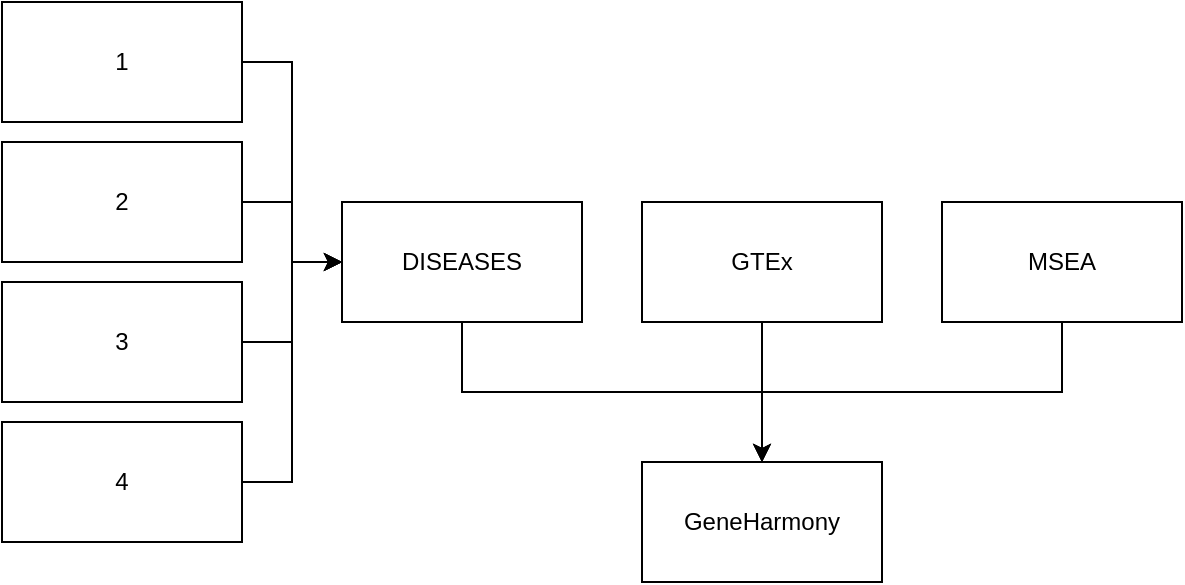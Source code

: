 <mxfile version="22.0.0" type="device">
  <diagram name="Page-1" id="CntcF0UTVteKuTBH125w">
    <mxGraphModel dx="2284" dy="839" grid="1" gridSize="10" guides="1" tooltips="1" connect="1" arrows="1" fold="1" page="1" pageScale="1" pageWidth="850" pageHeight="1100" math="0" shadow="0">
      <root>
        <mxCell id="0" />
        <mxCell id="1" parent="0" />
        <mxCell id="3SnNhzNecx77LLAU3o0w-9" style="edgeStyle=orthogonalEdgeStyle;rounded=0;orthogonalLoop=1;jettySize=auto;html=1;exitX=0.5;exitY=1;exitDx=0;exitDy=0;entryX=0.5;entryY=0;entryDx=0;entryDy=0;" parent="1" source="3SnNhzNecx77LLAU3o0w-1" target="3SnNhzNecx77LLAU3o0w-7" edge="1">
          <mxGeometry relative="1" as="geometry" />
        </mxCell>
        <mxCell id="3SnNhzNecx77LLAU3o0w-1" value="DISEASES" style="rounded=0;whiteSpace=wrap;html=1;" parent="1" vertex="1">
          <mxGeometry x="60" y="280" width="120" height="60" as="geometry" />
        </mxCell>
        <mxCell id="3SnNhzNecx77LLAU3o0w-10" style="edgeStyle=orthogonalEdgeStyle;rounded=0;orthogonalLoop=1;jettySize=auto;html=1;exitX=0.5;exitY=1;exitDx=0;exitDy=0;" parent="1" source="3SnNhzNecx77LLAU3o0w-2" edge="1">
          <mxGeometry relative="1" as="geometry">
            <mxPoint x="270" y="410" as="targetPoint" />
          </mxGeometry>
        </mxCell>
        <mxCell id="3SnNhzNecx77LLAU3o0w-2" value="GTEx" style="rounded=0;whiteSpace=wrap;html=1;" parent="1" vertex="1">
          <mxGeometry x="210" y="280" width="120" height="60" as="geometry" />
        </mxCell>
        <mxCell id="3SnNhzNecx77LLAU3o0w-12" style="edgeStyle=orthogonalEdgeStyle;rounded=0;orthogonalLoop=1;jettySize=auto;html=1;exitX=1;exitY=0.5;exitDx=0;exitDy=0;entryX=0;entryY=0.5;entryDx=0;entryDy=0;" parent="1" source="3SnNhzNecx77LLAU3o0w-3" target="3SnNhzNecx77LLAU3o0w-1" edge="1">
          <mxGeometry relative="1" as="geometry" />
        </mxCell>
        <mxCell id="3SnNhzNecx77LLAU3o0w-3" value="1" style="rounded=0;whiteSpace=wrap;html=1;" parent="1" vertex="1">
          <mxGeometry x="-110" y="180" width="120" height="60" as="geometry" />
        </mxCell>
        <mxCell id="3SnNhzNecx77LLAU3o0w-13" style="edgeStyle=orthogonalEdgeStyle;rounded=0;orthogonalLoop=1;jettySize=auto;html=1;exitX=1;exitY=0.5;exitDx=0;exitDy=0;entryX=0;entryY=0.5;entryDx=0;entryDy=0;" parent="1" source="3SnNhzNecx77LLAU3o0w-4" target="3SnNhzNecx77LLAU3o0w-1" edge="1">
          <mxGeometry relative="1" as="geometry" />
        </mxCell>
        <mxCell id="3SnNhzNecx77LLAU3o0w-4" value="2" style="rounded=0;whiteSpace=wrap;html=1;" parent="1" vertex="1">
          <mxGeometry x="-110" y="250" width="120" height="60" as="geometry" />
        </mxCell>
        <mxCell id="3SnNhzNecx77LLAU3o0w-14" style="edgeStyle=orthogonalEdgeStyle;rounded=0;orthogonalLoop=1;jettySize=auto;html=1;exitX=1;exitY=0.5;exitDx=0;exitDy=0;entryX=0;entryY=0.5;entryDx=0;entryDy=0;" parent="1" source="3SnNhzNecx77LLAU3o0w-5" target="3SnNhzNecx77LLAU3o0w-1" edge="1">
          <mxGeometry relative="1" as="geometry" />
        </mxCell>
        <mxCell id="3SnNhzNecx77LLAU3o0w-5" value="3" style="rounded=0;whiteSpace=wrap;html=1;" parent="1" vertex="1">
          <mxGeometry x="-110" y="320" width="120" height="60" as="geometry" />
        </mxCell>
        <mxCell id="3SnNhzNecx77LLAU3o0w-16" style="edgeStyle=orthogonalEdgeStyle;rounded=0;orthogonalLoop=1;jettySize=auto;html=1;exitX=1;exitY=0.5;exitDx=0;exitDy=0;entryX=0;entryY=0.5;entryDx=0;entryDy=0;" parent="1" source="3SnNhzNecx77LLAU3o0w-6" target="3SnNhzNecx77LLAU3o0w-1" edge="1">
          <mxGeometry relative="1" as="geometry" />
        </mxCell>
        <mxCell id="3SnNhzNecx77LLAU3o0w-6" value="4" style="rounded=0;whiteSpace=wrap;html=1;" parent="1" vertex="1">
          <mxGeometry x="-110" y="390" width="120" height="60" as="geometry" />
        </mxCell>
        <mxCell id="3SnNhzNecx77LLAU3o0w-7" value="GeneHarmony" style="rounded=0;whiteSpace=wrap;html=1;" parent="1" vertex="1">
          <mxGeometry x="210" y="410" width="120" height="60" as="geometry" />
        </mxCell>
        <mxCell id="3SnNhzNecx77LLAU3o0w-11" style="edgeStyle=orthogonalEdgeStyle;rounded=0;orthogonalLoop=1;jettySize=auto;html=1;exitX=0.5;exitY=1;exitDx=0;exitDy=0;entryX=0.5;entryY=0;entryDx=0;entryDy=0;" parent="1" source="3SnNhzNecx77LLAU3o0w-8" target="3SnNhzNecx77LLAU3o0w-7" edge="1">
          <mxGeometry relative="1" as="geometry" />
        </mxCell>
        <mxCell id="3SnNhzNecx77LLAU3o0w-8" value="MSEA" style="rounded=0;whiteSpace=wrap;html=1;" parent="1" vertex="1">
          <mxGeometry x="360" y="280" width="120" height="60" as="geometry" />
        </mxCell>
      </root>
    </mxGraphModel>
  </diagram>
</mxfile>
